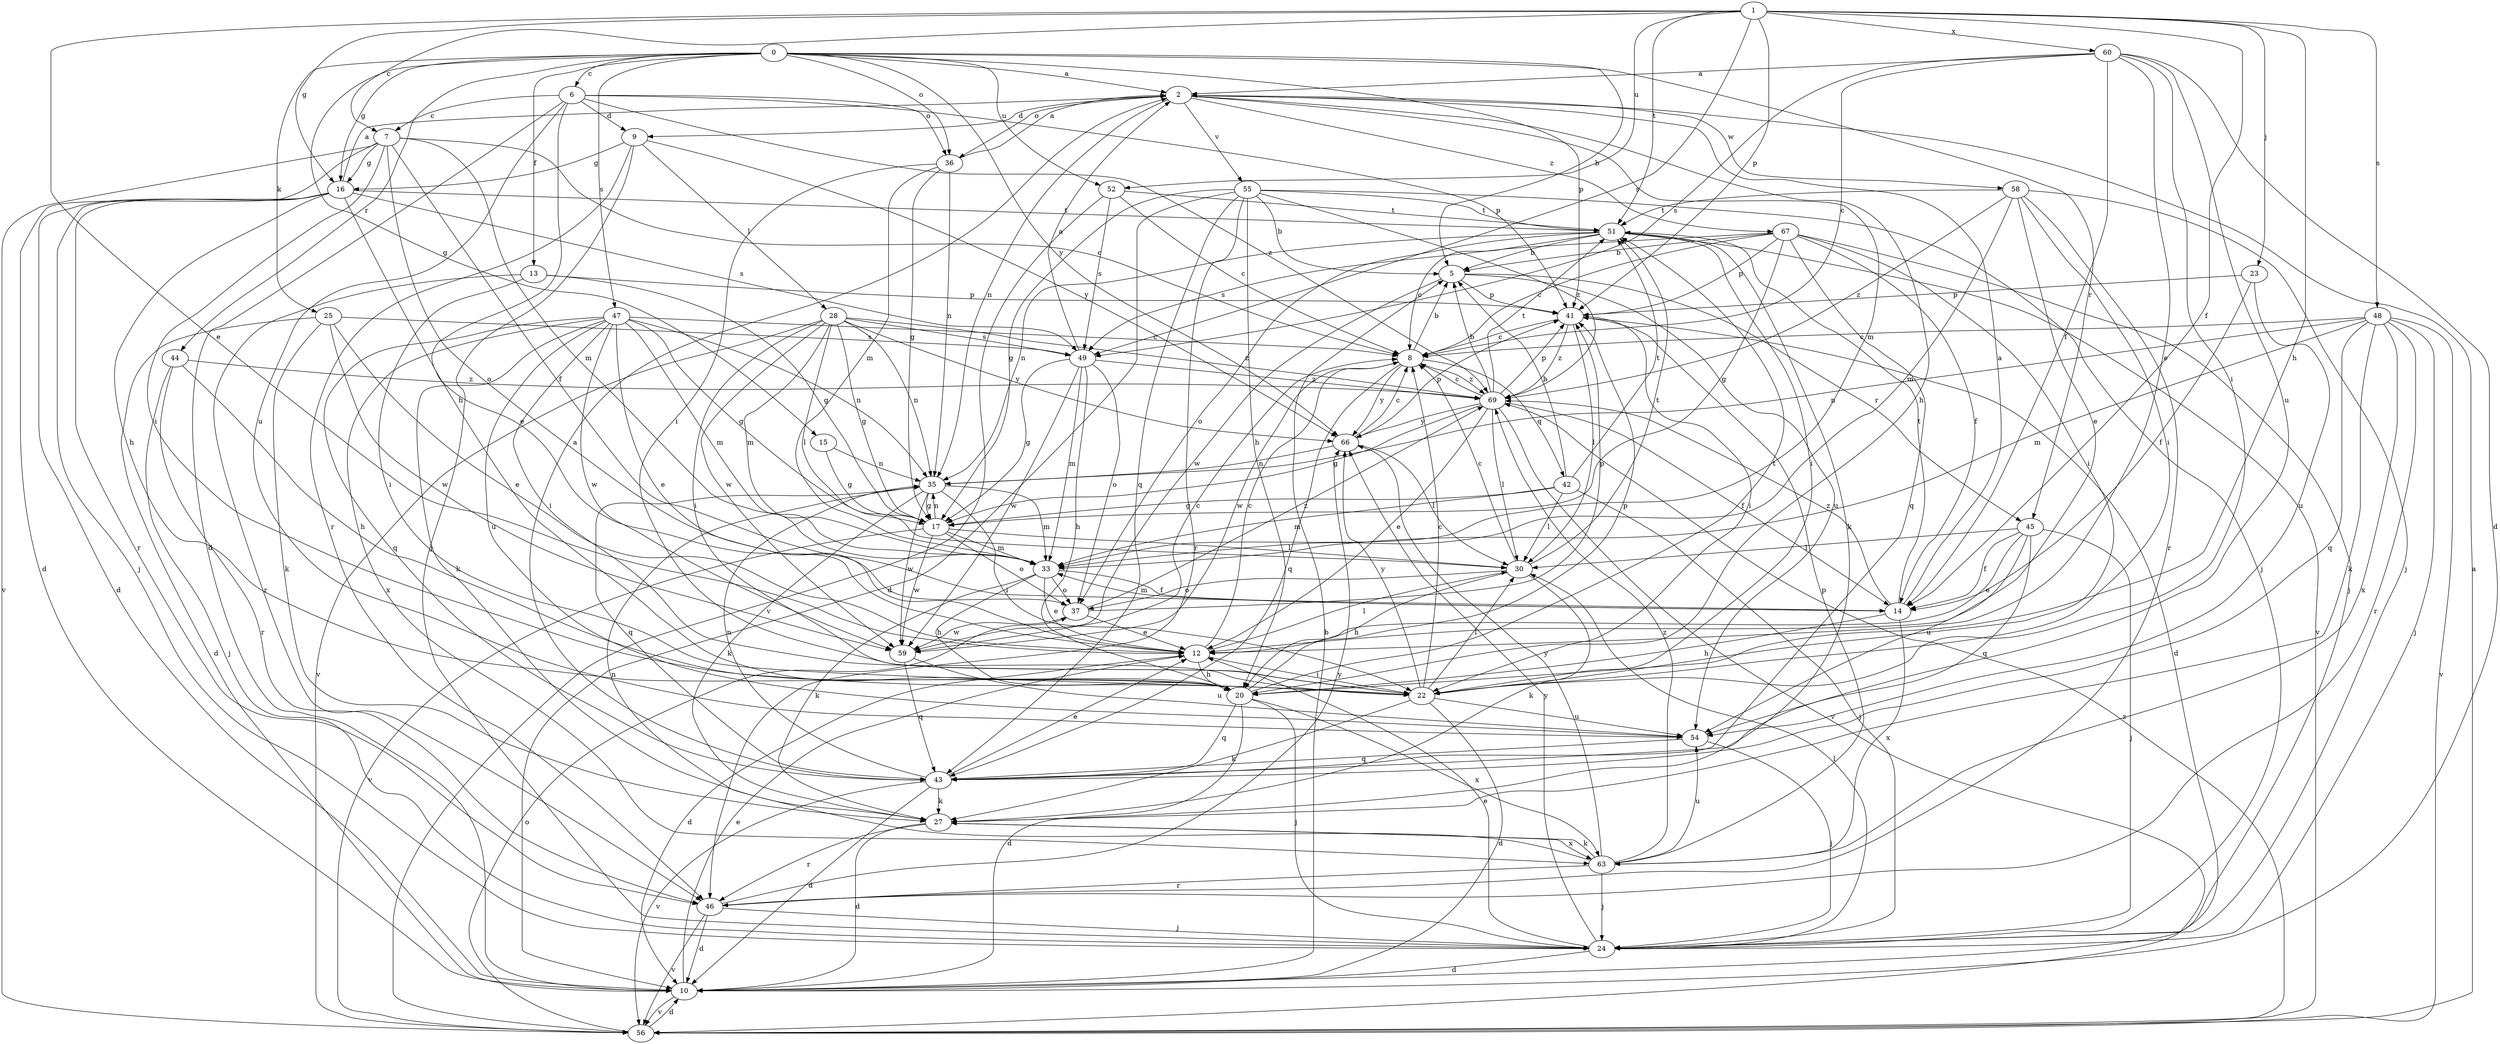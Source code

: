 strict digraph  {
0;
1;
2;
5;
6;
7;
8;
9;
10;
12;
13;
14;
15;
16;
17;
20;
22;
23;
24;
25;
27;
28;
30;
33;
35;
36;
37;
41;
42;
43;
44;
45;
46;
47;
48;
49;
51;
52;
54;
55;
56;
58;
59;
60;
63;
66;
67;
69;
0 -> 2  [label=a];
0 -> 5  [label=b];
0 -> 6  [label=c];
0 -> 13  [label=f];
0 -> 15  [label=g];
0 -> 16  [label=g];
0 -> 25  [label=k];
0 -> 36  [label=o];
0 -> 41  [label=p];
0 -> 44  [label=r];
0 -> 45  [label=r];
0 -> 47  [label=s];
0 -> 52  [label=u];
0 -> 66  [label=y];
1 -> 7  [label=c];
1 -> 12  [label=e];
1 -> 14  [label=f];
1 -> 16  [label=g];
1 -> 20  [label=h];
1 -> 23  [label=j];
1 -> 41  [label=p];
1 -> 48  [label=s];
1 -> 49  [label=s];
1 -> 51  [label=t];
1 -> 52  [label=u];
1 -> 60  [label=x];
2 -> 9  [label=d];
2 -> 20  [label=h];
2 -> 33  [label=m];
2 -> 35  [label=n];
2 -> 36  [label=o];
2 -> 55  [label=v];
2 -> 58  [label=w];
2 -> 67  [label=z];
5 -> 41  [label=p];
5 -> 45  [label=r];
5 -> 54  [label=u];
5 -> 59  [label=w];
6 -> 7  [label=c];
6 -> 9  [label=d];
6 -> 10  [label=d];
6 -> 20  [label=h];
6 -> 36  [label=o];
6 -> 41  [label=p];
6 -> 54  [label=u];
6 -> 69  [label=z];
7 -> 8  [label=c];
7 -> 10  [label=d];
7 -> 14  [label=f];
7 -> 16  [label=g];
7 -> 22  [label=i];
7 -> 33  [label=m];
7 -> 37  [label=o];
7 -> 56  [label=v];
8 -> 5  [label=b];
8 -> 42  [label=q];
8 -> 43  [label=q];
8 -> 59  [label=w];
8 -> 66  [label=y];
8 -> 69  [label=z];
9 -> 16  [label=g];
9 -> 24  [label=j];
9 -> 28  [label=l];
9 -> 46  [label=r];
9 -> 66  [label=y];
10 -> 5  [label=b];
10 -> 12  [label=e];
10 -> 56  [label=v];
12 -> 8  [label=c];
12 -> 10  [label=d];
12 -> 20  [label=h];
12 -> 22  [label=i];
12 -> 30  [label=l];
13 -> 17  [label=g];
13 -> 22  [label=i];
13 -> 41  [label=p];
13 -> 46  [label=r];
14 -> 2  [label=a];
14 -> 20  [label=h];
14 -> 33  [label=m];
14 -> 51  [label=t];
14 -> 63  [label=x];
14 -> 69  [label=z];
15 -> 17  [label=g];
15 -> 35  [label=n];
16 -> 2  [label=a];
16 -> 10  [label=d];
16 -> 12  [label=e];
16 -> 20  [label=h];
16 -> 24  [label=j];
16 -> 46  [label=r];
16 -> 49  [label=s];
16 -> 51  [label=t];
17 -> 30  [label=l];
17 -> 33  [label=m];
17 -> 35  [label=n];
17 -> 37  [label=o];
17 -> 56  [label=v];
17 -> 59  [label=w];
20 -> 10  [label=d];
20 -> 24  [label=j];
20 -> 41  [label=p];
20 -> 43  [label=q];
20 -> 51  [label=t];
20 -> 63  [label=x];
22 -> 8  [label=c];
22 -> 10  [label=d];
22 -> 27  [label=k];
22 -> 30  [label=l];
22 -> 54  [label=u];
22 -> 66  [label=y];
23 -> 14  [label=f];
23 -> 41  [label=p];
23 -> 54  [label=u];
24 -> 10  [label=d];
24 -> 12  [label=e];
24 -> 30  [label=l];
24 -> 66  [label=y];
25 -> 10  [label=d];
25 -> 12  [label=e];
25 -> 27  [label=k];
25 -> 49  [label=s];
25 -> 59  [label=w];
27 -> 10  [label=d];
27 -> 46  [label=r];
27 -> 63  [label=x];
28 -> 17  [label=g];
28 -> 22  [label=i];
28 -> 30  [label=l];
28 -> 33  [label=m];
28 -> 35  [label=n];
28 -> 49  [label=s];
28 -> 56  [label=v];
28 -> 59  [label=w];
28 -> 66  [label=y];
28 -> 69  [label=z];
30 -> 8  [label=c];
30 -> 20  [label=h];
30 -> 27  [label=k];
30 -> 37  [label=o];
30 -> 51  [label=t];
33 -> 12  [label=e];
33 -> 14  [label=f];
33 -> 20  [label=h];
33 -> 27  [label=k];
33 -> 37  [label=o];
35 -> 17  [label=g];
35 -> 22  [label=i];
35 -> 27  [label=k];
35 -> 33  [label=m];
35 -> 43  [label=q];
35 -> 59  [label=w];
36 -> 2  [label=a];
36 -> 17  [label=g];
36 -> 22  [label=i];
36 -> 33  [label=m];
36 -> 35  [label=n];
37 -> 12  [label=e];
37 -> 41  [label=p];
37 -> 59  [label=w];
37 -> 69  [label=z];
41 -> 8  [label=c];
41 -> 10  [label=d];
41 -> 22  [label=i];
41 -> 30  [label=l];
41 -> 69  [label=z];
42 -> 5  [label=b];
42 -> 17  [label=g];
42 -> 24  [label=j];
42 -> 30  [label=l];
42 -> 33  [label=m];
42 -> 51  [label=t];
43 -> 2  [label=a];
43 -> 10  [label=d];
43 -> 12  [label=e];
43 -> 27  [label=k];
43 -> 35  [label=n];
43 -> 56  [label=v];
44 -> 20  [label=h];
44 -> 24  [label=j];
44 -> 46  [label=r];
44 -> 69  [label=z];
45 -> 12  [label=e];
45 -> 14  [label=f];
45 -> 24  [label=j];
45 -> 30  [label=l];
45 -> 43  [label=q];
45 -> 54  [label=u];
46 -> 10  [label=d];
46 -> 24  [label=j];
46 -> 56  [label=v];
46 -> 66  [label=y];
47 -> 8  [label=c];
47 -> 12  [label=e];
47 -> 17  [label=g];
47 -> 22  [label=i];
47 -> 27  [label=k];
47 -> 33  [label=m];
47 -> 35  [label=n];
47 -> 43  [label=q];
47 -> 54  [label=u];
47 -> 59  [label=w];
47 -> 63  [label=x];
48 -> 8  [label=c];
48 -> 24  [label=j];
48 -> 27  [label=k];
48 -> 33  [label=m];
48 -> 35  [label=n];
48 -> 43  [label=q];
48 -> 46  [label=r];
48 -> 56  [label=v];
48 -> 63  [label=x];
49 -> 2  [label=a];
49 -> 17  [label=g];
49 -> 20  [label=h];
49 -> 33  [label=m];
49 -> 37  [label=o];
49 -> 59  [label=w];
49 -> 69  [label=z];
51 -> 5  [label=b];
51 -> 8  [label=c];
51 -> 22  [label=i];
51 -> 27  [label=k];
51 -> 35  [label=n];
51 -> 37  [label=o];
51 -> 56  [label=v];
52 -> 8  [label=c];
52 -> 49  [label=s];
52 -> 51  [label=t];
52 -> 56  [label=v];
54 -> 24  [label=j];
54 -> 43  [label=q];
55 -> 5  [label=b];
55 -> 10  [label=d];
55 -> 17  [label=g];
55 -> 20  [label=h];
55 -> 24  [label=j];
55 -> 43  [label=q];
55 -> 46  [label=r];
55 -> 51  [label=t];
55 -> 69  [label=z];
56 -> 2  [label=a];
56 -> 10  [label=d];
56 -> 37  [label=o];
56 -> 69  [label=z];
58 -> 12  [label=e];
58 -> 22  [label=i];
58 -> 24  [label=j];
58 -> 33  [label=m];
58 -> 46  [label=r];
58 -> 51  [label=t];
58 -> 69  [label=z];
59 -> 8  [label=c];
59 -> 43  [label=q];
59 -> 54  [label=u];
60 -> 2  [label=a];
60 -> 8  [label=c];
60 -> 10  [label=d];
60 -> 12  [label=e];
60 -> 14  [label=f];
60 -> 22  [label=i];
60 -> 49  [label=s];
60 -> 54  [label=u];
63 -> 24  [label=j];
63 -> 27  [label=k];
63 -> 35  [label=n];
63 -> 41  [label=p];
63 -> 46  [label=r];
63 -> 54  [label=u];
63 -> 66  [label=y];
63 -> 69  [label=z];
66 -> 8  [label=c];
66 -> 30  [label=l];
66 -> 35  [label=n];
66 -> 41  [label=p];
67 -> 5  [label=b];
67 -> 8  [label=c];
67 -> 14  [label=f];
67 -> 17  [label=g];
67 -> 22  [label=i];
67 -> 24  [label=j];
67 -> 41  [label=p];
67 -> 43  [label=q];
67 -> 49  [label=s];
69 -> 5  [label=b];
69 -> 8  [label=c];
69 -> 12  [label=e];
69 -> 14  [label=f];
69 -> 17  [label=g];
69 -> 30  [label=l];
69 -> 41  [label=p];
69 -> 51  [label=t];
69 -> 56  [label=v];
69 -> 66  [label=y];
}
